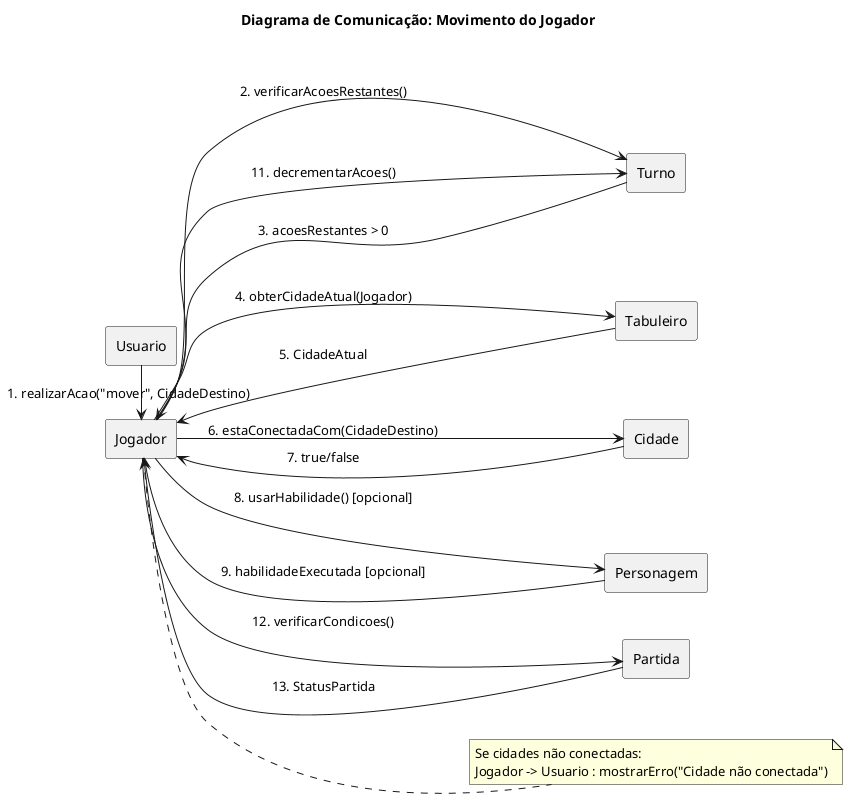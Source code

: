 ' Diagrama de Comunicação: Movimento do Jogador
' Descrição: Diagrama de comunicação para mover um jogador para uma cidade conectada
@startuml DiagramaComunicacaoMoverJogador
title Diagrama de Comunicação: Movimento do Jogador

left to right direction

rectangle Usuario
rectangle Jogador
rectangle Turno
rectangle Tabuleiro
rectangle "Cidade" as CidadeAtual
rectangle Personagem
rectangle Partida

Usuario -> Jogador : 1. realizarAcao("mover", CidadeDestino)
Jogador -> Turno : 2. verificarAcoesRestantes()
Turno --> Jogador : 3. acoesRestantes > 0

Jogador -> Tabuleiro : 4. obterCidadeAtual(Jogador)
Tabuleiro --> Jogador : 5. CidadeAtual

' Aqui indicamos o parâmetro CidadeDestino na mensagem
Jogador -> CidadeAtual : 6. estaConectadaCom(CidadeDestino)
CidadeAtual --> Jogador : 7. true/false

Jogador -> Personagem : 8. usarHabilidade() [opcional]
Personagem --> Jogador : 9. habilidadeExecutada [opcional]

Jogador -> Turno : 11. decrementarAcoes()
Jogador -> Partida : 12. verificarCondicoes()
Partida --> Jogador : 13. StatusPartida

note right of Jogador
Se cidades não conectadas:
Jogador -> Usuario : mostrarErro("Cidade não conectada")
end note

@enduml